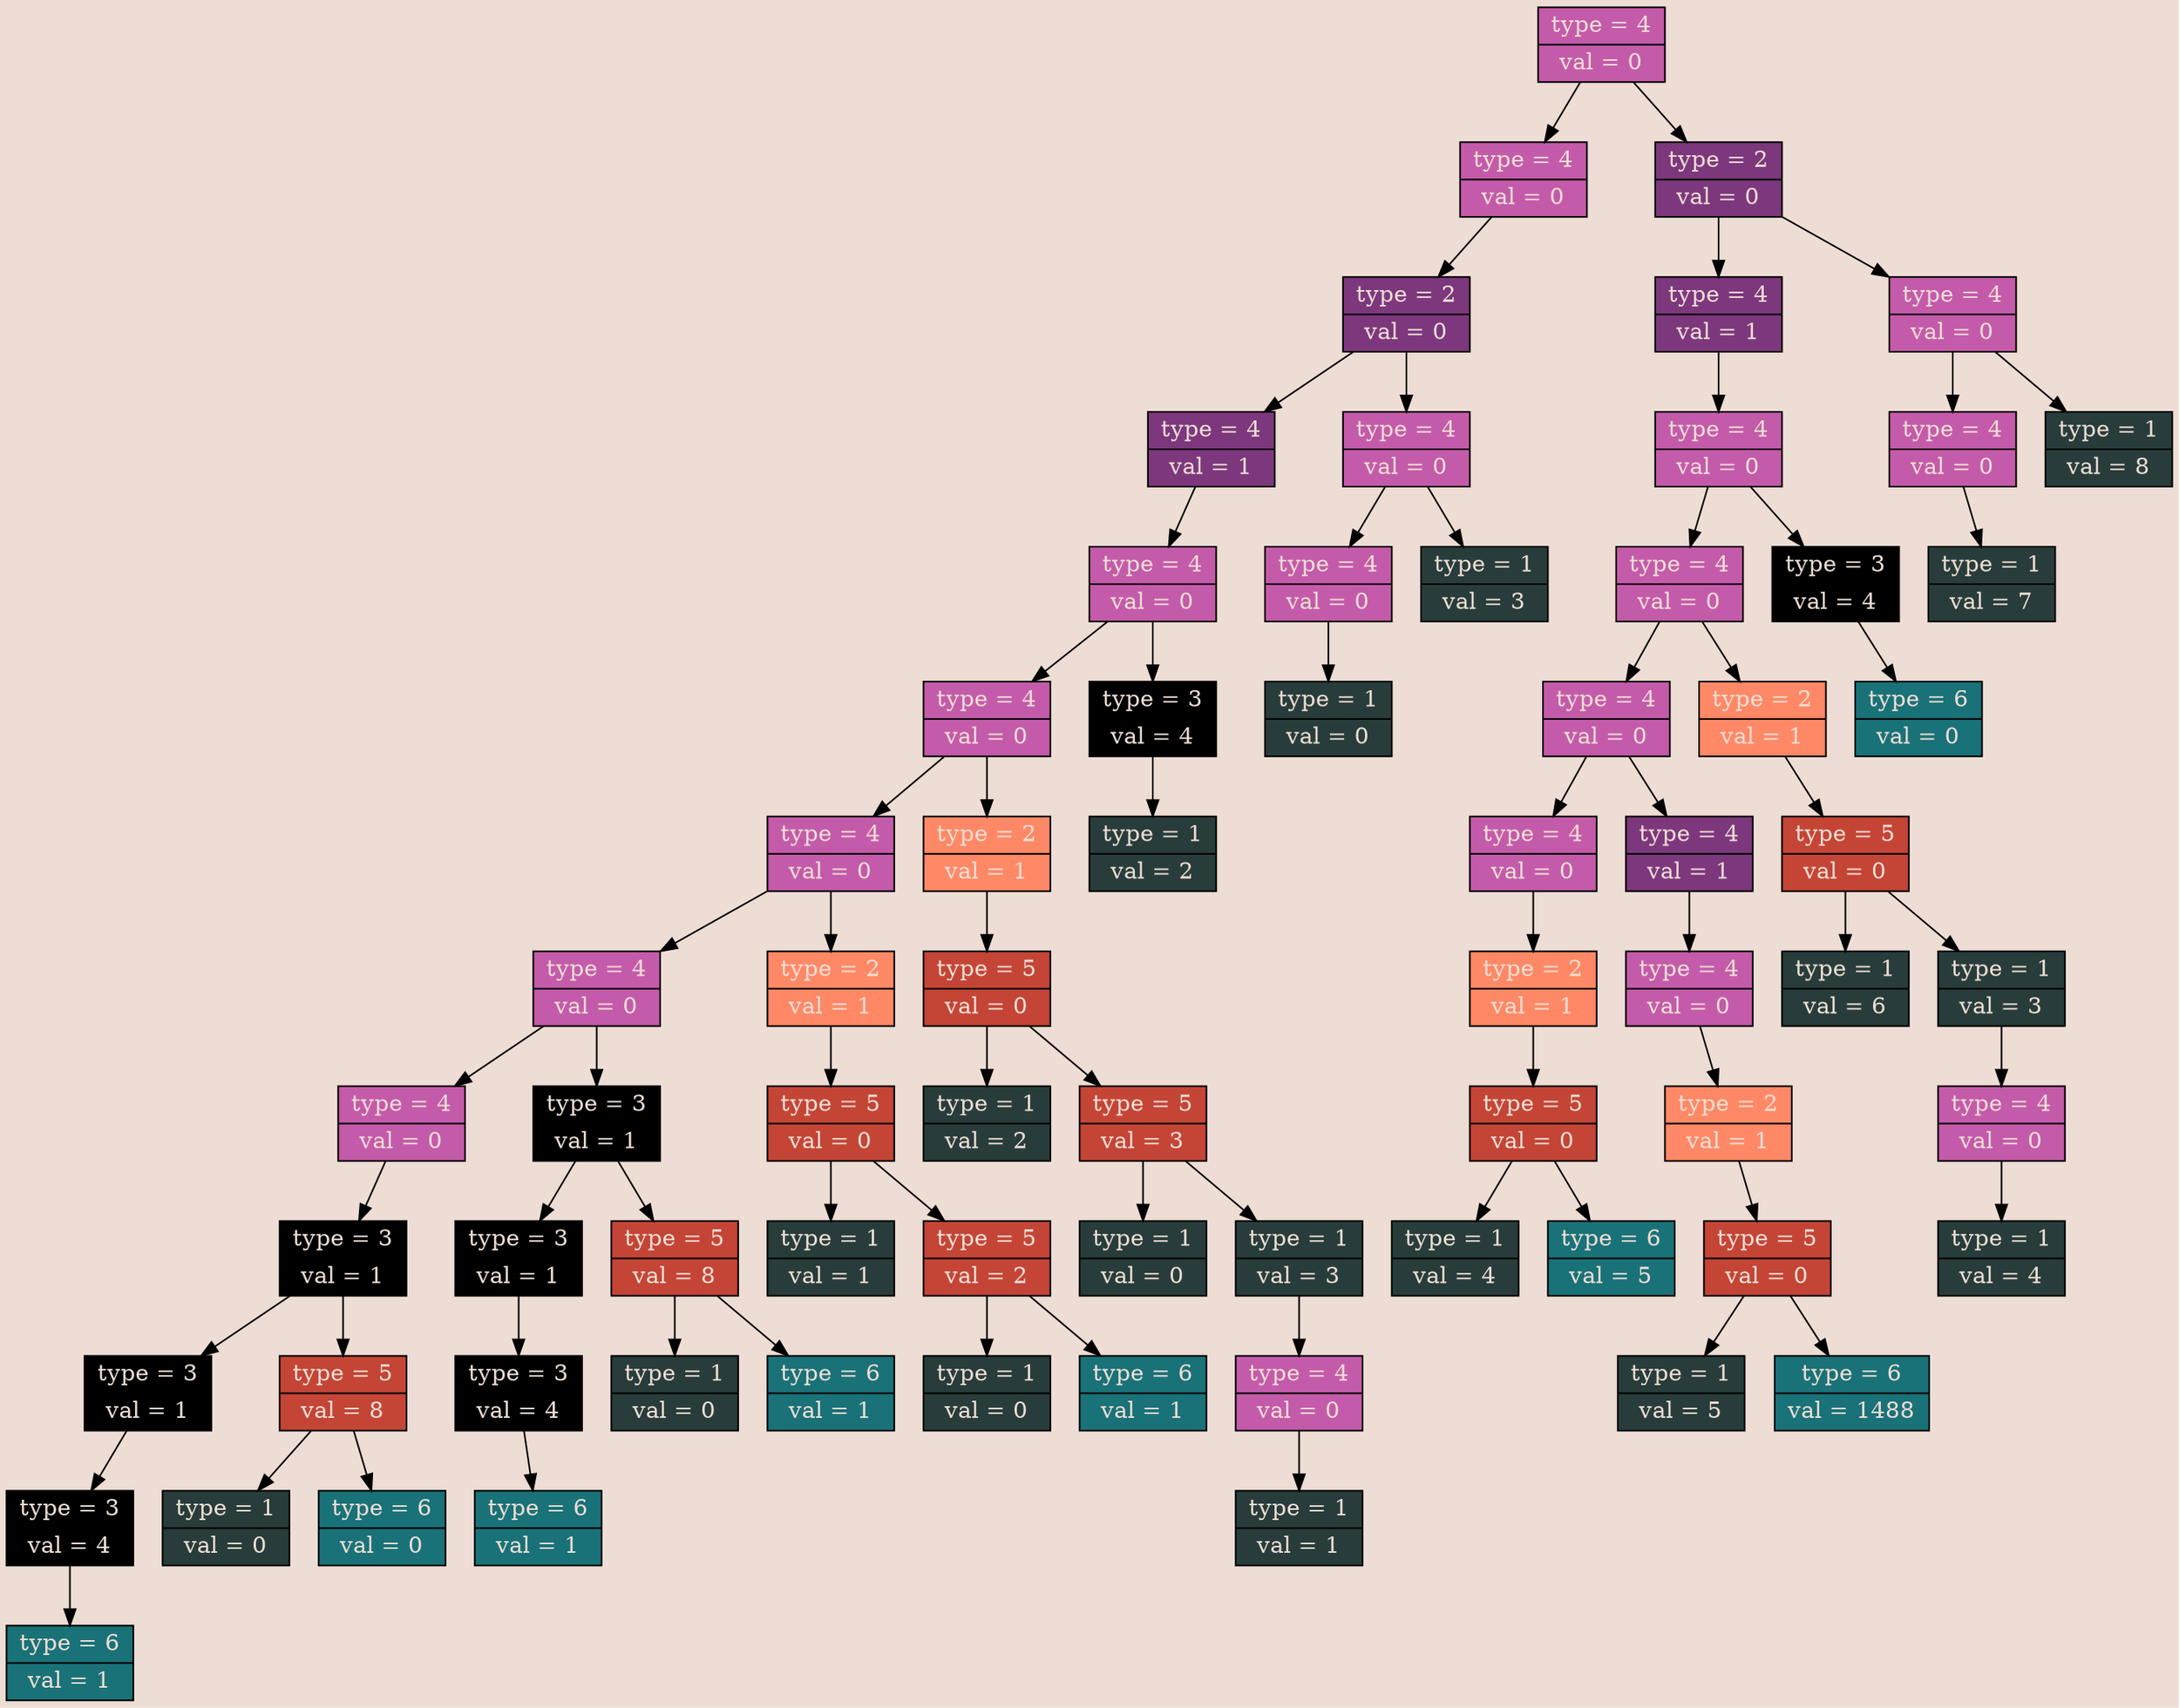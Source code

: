 digraph DETAILED_TREE {
bgcolor ="#EDDDD4"
	detailed_node_955715890 [style = filled, shape = record, fillcolor = "#C45BAA", fontcolor = "#EDDDD4"];
	detailed_node_955715890 [label = "{type = 4 | val = 0}"];
	detailed_node_859937304 [style = filled, shape = record, fillcolor = "#C45BAA", fontcolor = "#EDDDD4"];
	detailed_node_859937304 [label = "{type = 4 | val = 0}"];
	detailed_node_1571349050 [style = filled, shape = record, fillcolor = "#7D387D", fontcolor = "#EDDDD4"];
	detailed_node_1571349050 [label = "{type = 2 | val = 0}"];
	detailed_node_1877968457 [style = filled, shape = record, fillcolor = "#7D387D", fontcolor = "#EDDDD4"];
	detailed_node_1877968457 [label = "{type = 4 | val = 1}"];
	detailed_node_1690535242 [style = filled, shape = record, fillcolor = "#C45BAA", fontcolor = "#EDDDD4"];
	detailed_node_1690535242 [label = "{type = 4 | val = 0}"];
	detailed_node_1450597867 [style = filled, shape = record, fillcolor = "#C45BAA", fontcolor = "#EDDDD4"];
	detailed_node_1450597867 [label = "{type = 4 | val = 0}"];
	detailed_node_1611953985 [style = filled, shape = record, fillcolor = "#C45BAA", fontcolor = "#EDDDD4"];
	detailed_node_1611953985 [label = "{type = 4 | val = 0}"];
	detailed_node_1888117940 [style = filled, shape = record, fillcolor = "#C45BAA", fontcolor = "#EDDDD4"];
	detailed_node_1888117940 [label = "{type = 4 | val = 0}"];
	detailed_node_1534685044 [style = filled, shape = record, fillcolor = "#C45BAA", fontcolor = "#EDDDD4"];
	detailed_node_1534685044 [label = "{type = 4 | val = 0}"];
	detailed_node_1194438402 [style = filled, shape = record, fillcolor = "#000000", fontcolor = "#EDDDD4"];
	detailed_node_1194438402 [label = "{type = 3 | val = 1}"];
	detailed_node_1360745533 [style = filled, shape = record, fillcolor = "#000000", fontcolor = "#EDDDD4"];
	detailed_node_1360745533 [label = "{type = 3 | val = 1}"];
	detailed_node_1617640704 [style = filled, shape = record, fillcolor = "#000000", fontcolor = "#EDDDD4"];
	detailed_node_1617640704 [label = "{type = 3 | val = 4}"];
	detailed_node_1777310293 [style = filled, shape = record, fillcolor = "#197278", fontcolor = "#EDDDD4"];
	detailed_node_1777310293 [label = "{type = 6 | val = 1}"];
	detailed_node_1617640704 -> detailed_node_1777310293;
	detailed_node_1360745533 -> detailed_node_1617640704;
	detailed_node_1186959626 [style = filled, shape = record, fillcolor = "#C44536", fontcolor = "#EDDDD4"];
	detailed_node_1186959626 [label = "{type = 5 | val = 8}"];
	detailed_node_1108419908 [style = filled, shape = record, fillcolor = "#283D3B", fontcolor = "#EDDDD4"];
	detailed_node_1108419908 [label = "{type = 1 | val = 0}"];
	detailed_node_1567853341 [style = filled, shape = record, fillcolor = "#197278", fontcolor = "#EDDDD4"];
	detailed_node_1567853341 [label = "{type = 6 | val = 0}"];
	detailed_node_1186959626 -> detailed_node_1108419908;
	detailed_node_1186959626 -> detailed_node_1567853341;
	detailed_node_1194438402 -> detailed_node_1360745533;
	detailed_node_1194438402 -> detailed_node_1186959626;
	detailed_node_1534685044 -> detailed_node_1194438402;
	detailed_node_1186846707 [style = filled, shape = record, fillcolor = "#000000", fontcolor = "#EDDDD4"];
	detailed_node_1186846707 [label = "{type = 3 | val = 1}"];
	detailed_node_85990507 [style = filled, shape = record, fillcolor = "#000000", fontcolor = "#EDDDD4"];
	detailed_node_85990507 [label = "{type = 3 | val = 1}"];
	detailed_node_703253488 [style = filled, shape = record, fillcolor = "#000000", fontcolor = "#EDDDD4"];
	detailed_node_703253488 [label = "{type = 3 | val = 4}"];
	detailed_node_1570752379 [style = filled, shape = record, fillcolor = "#197278", fontcolor = "#EDDDD4"];
	detailed_node_1570752379 [label = "{type = 6 | val = 1}"];
	detailed_node_703253488 -> detailed_node_1570752379;
	detailed_node_85990507 -> detailed_node_703253488;
	detailed_node_1764904250 [style = filled, shape = record, fillcolor = "#C44536", fontcolor = "#EDDDD4"];
	detailed_node_1764904250 [label = "{type = 5 | val = 8}"];
	detailed_node_2039972010 [style = filled, shape = record, fillcolor = "#283D3B", fontcolor = "#EDDDD4"];
	detailed_node_2039972010 [label = "{type = 1 | val = 0}"];
	detailed_node_1734990109 [style = filled, shape = record, fillcolor = "#197278", fontcolor = "#EDDDD4"];
	detailed_node_1734990109 [label = "{type = 6 | val = 1}"];
	detailed_node_1764904250 -> detailed_node_2039972010;
	detailed_node_1764904250 -> detailed_node_1734990109;
	detailed_node_1186846707 -> detailed_node_85990507;
	detailed_node_1186846707 -> detailed_node_1764904250;
	detailed_node_1888117940 -> detailed_node_1534685044;
	detailed_node_1888117940 -> detailed_node_1186846707;
	detailed_node_653809746 [style = filled, shape = record, fillcolor = "#FF8966", fontcolor = "#EDDDD4"];
	detailed_node_653809746 [label = "{type = 2 | val = 1}"];
	detailed_node_1269674406 [style = filled, shape = record, fillcolor = "#C44536", fontcolor = "#EDDDD4"];
	detailed_node_1269674406 [label = "{type = 5 | val = 0}"];
	detailed_node_1010062319 [style = filled, shape = record, fillcolor = "#283D3B", fontcolor = "#EDDDD4"];
	detailed_node_1010062319 [label = "{type = 1 | val = 1}"];
	detailed_node_51336801 [style = filled, shape = record, fillcolor = "#C44536", fontcolor = "#EDDDD4"];
	detailed_node_51336801 [label = "{type = 5 | val = 2}"];
	detailed_node_236554458 [style = filled, shape = record, fillcolor = "#283D3B", fontcolor = "#EDDDD4"];
	detailed_node_236554458 [label = "{type = 1 | val = 0}"];
	detailed_node_1624627534 [style = filled, shape = record, fillcolor = "#197278", fontcolor = "#EDDDD4"];
	detailed_node_1624627534 [label = "{type = 6 | val = 1}"];
	detailed_node_51336801 -> detailed_node_236554458;
	detailed_node_51336801 -> detailed_node_1624627534;
	detailed_node_1269674406 -> detailed_node_1010062319;
	detailed_node_1269674406 -> detailed_node_51336801;
	detailed_node_653809746 -> detailed_node_1269674406;
	detailed_node_1611953985 -> detailed_node_1888117940;
	detailed_node_1611953985 -> detailed_node_653809746;
	detailed_node_284321914 [style = filled, shape = record, fillcolor = "#FF8966", fontcolor = "#EDDDD4"];
	detailed_node_284321914 [label = "{type = 2 | val = 1}"];
	detailed_node_1847501309 [style = filled, shape = record, fillcolor = "#C44536", fontcolor = "#EDDDD4"];
	detailed_node_1847501309 [label = "{type = 5 | val = 0}"];
	detailed_node_432859776 [style = filled, shape = record, fillcolor = "#283D3B", fontcolor = "#EDDDD4"];
	detailed_node_432859776 [label = "{type = 1 | val = 2}"];
	detailed_node_1144259219 [style = filled, shape = record, fillcolor = "#C44536", fontcolor = "#EDDDD4"];
	detailed_node_1144259219 [label = "{type = 5 | val = 3}"];
	detailed_node_1271366712 [style = filled, shape = record, fillcolor = "#283D3B", fontcolor = "#EDDDD4"];
	detailed_node_1271366712 [label = "{type = 1 | val = 0}"];
	detailed_node_163344585 [style = filled, shape = record, fillcolor = "#283D3B", fontcolor = "#EDDDD4"];
	detailed_node_163344585 [label = "{type = 1 | val = 3}"];
	detailed_node_687310813 [style = filled, shape = record, fillcolor = "#C45BAA", fontcolor = "#EDDDD4"];
	detailed_node_687310813 [label = "{type = 4 | val = 0}"];
	detailed_node_574480931 [style = filled, shape = record, fillcolor = "#283D3B", fontcolor = "#EDDDD4"];
	detailed_node_574480931 [label = "{type = 1 | val = 1}"];
	detailed_node_687310813 -> detailed_node_574480931;
	detailed_node_163344585 -> detailed_node_687310813;
	detailed_node_1144259219 -> detailed_node_1271366712;
	detailed_node_1144259219 -> detailed_node_163344585;
	detailed_node_1847501309 -> detailed_node_432859776;
	detailed_node_1847501309 -> detailed_node_1144259219;
	detailed_node_284321914 -> detailed_node_1847501309;
	detailed_node_1450597867 -> detailed_node_1611953985;
	detailed_node_1450597867 -> detailed_node_284321914;
	detailed_node_1775298570 [style = filled, shape = record, fillcolor = "#000000", fontcolor = "#EDDDD4"];
	detailed_node_1775298570 [label = "{type = 3 | val = 4}"];
	detailed_node_427945106 [style = filled, shape = record, fillcolor = "#283D3B", fontcolor = "#EDDDD4"];
	detailed_node_427945106 [label = "{type = 1 | val = 2}"];
	detailed_node_1775298570 -> detailed_node_427945106;
	detailed_node_1690535242 -> detailed_node_1450597867;
	detailed_node_1690535242 -> detailed_node_1775298570;
	detailed_node_1877968457 -> detailed_node_1690535242;
	detailed_node_2109165975 [style = filled, shape = record, fillcolor = "#C45BAA", fontcolor = "#EDDDD4"];
	detailed_node_2109165975 [label = "{type = 4 | val = 0}"];
	detailed_node_822253324 [style = filled, shape = record, fillcolor = "#C45BAA", fontcolor = "#EDDDD4"];
	detailed_node_822253324 [label = "{type = 4 | val = 0}"];
	detailed_node_1788690639 [style = filled, shape = record, fillcolor = "#283D3B", fontcolor = "#EDDDD4"];
	detailed_node_1788690639 [label = "{type = 1 | val = 0}"];
	detailed_node_822253324 -> detailed_node_1788690639;
	detailed_node_1579323032 [style = filled, shape = record, fillcolor = "#283D3B", fontcolor = "#EDDDD4"];
	detailed_node_1579323032 [label = "{type = 1 | val = 3}"];
	detailed_node_2109165975 -> detailed_node_822253324;
	detailed_node_2109165975 -> detailed_node_1579323032;
	detailed_node_1571349050 -> detailed_node_1877968457;
	detailed_node_1571349050 -> detailed_node_2109165975;
	detailed_node_859937304 -> detailed_node_1571349050;
	detailed_node_452079970 [style = filled, shape = record, fillcolor = "#7D387D", fontcolor = "#EDDDD4"];
	detailed_node_452079970 [label = "{type = 2 | val = 0}"];
	detailed_node_828166617 [style = filled, shape = record, fillcolor = "#7D387D", fontcolor = "#EDDDD4"];
	detailed_node_828166617 [label = "{type = 4 | val = 1}"];
	detailed_node_540259292 [style = filled, shape = record, fillcolor = "#C45BAA", fontcolor = "#EDDDD4"];
	detailed_node_540259292 [label = "{type = 4 | val = 0}"];
	detailed_node_2019933311 [style = filled, shape = record, fillcolor = "#C45BAA", fontcolor = "#EDDDD4"];
	detailed_node_2019933311 [label = "{type = 4 | val = 0}"];
	detailed_node_2015013325 [style = filled, shape = record, fillcolor = "#C45BAA", fontcolor = "#EDDDD4"];
	detailed_node_2015013325 [label = "{type = 4 | val = 0}"];
	detailed_node_626249799 [style = filled, shape = record, fillcolor = "#C45BAA", fontcolor = "#EDDDD4"];
	detailed_node_626249799 [label = "{type = 4 | val = 0}"];
	detailed_node_575703152 [style = filled, shape = record, fillcolor = "#FF8966", fontcolor = "#EDDDD4"];
	detailed_node_575703152 [label = "{type = 2 | val = 1}"];
	detailed_node_1438282056 [style = filled, shape = record, fillcolor = "#C44536", fontcolor = "#EDDDD4"];
	detailed_node_1438282056 [label = "{type = 5 | val = 0}"];
	detailed_node_243670401 [style = filled, shape = record, fillcolor = "#283D3B", fontcolor = "#EDDDD4"];
	detailed_node_243670401 [label = "{type = 1 | val = 4}"];
	detailed_node_468191514 [style = filled, shape = record, fillcolor = "#197278", fontcolor = "#EDDDD4"];
	detailed_node_468191514 [label = "{type = 6 | val = 5}"];
	detailed_node_1438282056 -> detailed_node_243670401;
	detailed_node_1438282056 -> detailed_node_468191514;
	detailed_node_575703152 -> detailed_node_1438282056;
	detailed_node_626249799 -> detailed_node_575703152;
	detailed_node_1025788517 [style = filled, shape = record, fillcolor = "#7D387D", fontcolor = "#EDDDD4"];
	detailed_node_1025788517 [label = "{type = 4 | val = 1}"];
	detailed_node_897480148 [style = filled, shape = record, fillcolor = "#C45BAA", fontcolor = "#EDDDD4"];
	detailed_node_897480148 [label = "{type = 4 | val = 0}"];
	detailed_node_1737865920 [style = filled, shape = record, fillcolor = "#FF8966", fontcolor = "#EDDDD4"];
	detailed_node_1737865920 [label = "{type = 2 | val = 1}"];
	detailed_node_2035850836 [style = filled, shape = record, fillcolor = "#C44536", fontcolor = "#EDDDD4"];
	detailed_node_2035850836 [label = "{type = 5 | val = 0}"];
	detailed_node_948816949 [style = filled, shape = record, fillcolor = "#283D3B", fontcolor = "#EDDDD4"];
	detailed_node_948816949 [label = "{type = 1 | val = 5}"];
	detailed_node_1974420378 [style = filled, shape = record, fillcolor = "#197278", fontcolor = "#EDDDD4"];
	detailed_node_1974420378 [label = "{type = 6 | val = 1488}"];
	detailed_node_2035850836 -> detailed_node_948816949;
	detailed_node_2035850836 -> detailed_node_1974420378;
	detailed_node_1737865920 -> detailed_node_2035850836;
	detailed_node_897480148 -> detailed_node_1737865920;
	detailed_node_1025788517 -> detailed_node_897480148;
	detailed_node_2015013325 -> detailed_node_626249799;
	detailed_node_2015013325 -> detailed_node_1025788517;
	detailed_node_1512994722 [style = filled, shape = record, fillcolor = "#FF8966", fontcolor = "#EDDDD4"];
	detailed_node_1512994722 [label = "{type = 2 | val = 1}"];
	detailed_node_1233138863 [style = filled, shape = record, fillcolor = "#C44536", fontcolor = "#EDDDD4"];
	detailed_node_1233138863 [label = "{type = 5 | val = 0}"];
	detailed_node_1674438040 [style = filled, shape = record, fillcolor = "#283D3B", fontcolor = "#EDDDD4"];
	detailed_node_1674438040 [label = "{type = 1 | val = 6}"];
	detailed_node_1945854498 [style = filled, shape = record, fillcolor = "#283D3B", fontcolor = "#EDDDD4"];
	detailed_node_1945854498 [label = "{type = 1 | val = 3}"];
	detailed_node_229914434 [style = filled, shape = record, fillcolor = "#C45BAA", fontcolor = "#EDDDD4"];
	detailed_node_229914434 [label = "{type = 4 | val = 0}"];
	detailed_node_798321104 [style = filled, shape = record, fillcolor = "#283D3B", fontcolor = "#EDDDD4"];
	detailed_node_798321104 [label = "{type = 1 | val = 4}"];
	detailed_node_229914434 -> detailed_node_798321104;
	detailed_node_1945854498 -> detailed_node_229914434;
	detailed_node_1233138863 -> detailed_node_1674438040;
	detailed_node_1233138863 -> detailed_node_1945854498;
	detailed_node_1512994722 -> detailed_node_1233138863;
	detailed_node_2019933311 -> detailed_node_2015013325;
	detailed_node_2019933311 -> detailed_node_1512994722;
	detailed_node_2109199084 [style = filled, shape = record, fillcolor = "#000000", fontcolor = "#EDDDD4"];
	detailed_node_2109199084 [label = "{type = 3 | val = 4}"];
	detailed_node_917225248 [style = filled, shape = record, fillcolor = "#197278", fontcolor = "#EDDDD4"];
	detailed_node_917225248 [label = "{type = 6 | val = 0}"];
	detailed_node_2109199084 -> detailed_node_917225248;
	detailed_node_540259292 -> detailed_node_2019933311;
	detailed_node_540259292 -> detailed_node_2109199084;
	detailed_node_828166617 -> detailed_node_540259292;
	detailed_node_1372802035 [style = filled, shape = record, fillcolor = "#C45BAA", fontcolor = "#EDDDD4"];
	detailed_node_1372802035 [label = "{type = 4 | val = 0}"];
	detailed_node_1737014006 [style = filled, shape = record, fillcolor = "#C45BAA", fontcolor = "#EDDDD4"];
	detailed_node_1737014006 [label = "{type = 4 | val = 0}"];
	detailed_node_1345170354 [style = filled, shape = record, fillcolor = "#283D3B", fontcolor = "#EDDDD4"];
	detailed_node_1345170354 [label = "{type = 1 | val = 7}"];
	detailed_node_1737014006 -> detailed_node_1345170354;
	detailed_node_1334484363 [style = filled, shape = record, fillcolor = "#283D3B", fontcolor = "#EDDDD4"];
	detailed_node_1334484363 [label = "{type = 1 | val = 8}"];
	detailed_node_1372802035 -> detailed_node_1737014006;
	detailed_node_1372802035 -> detailed_node_1334484363;
	detailed_node_452079970 -> detailed_node_828166617;
	detailed_node_452079970 -> detailed_node_1372802035;
	detailed_node_955715890 -> detailed_node_859937304;
	detailed_node_955715890 -> detailed_node_452079970;
}

